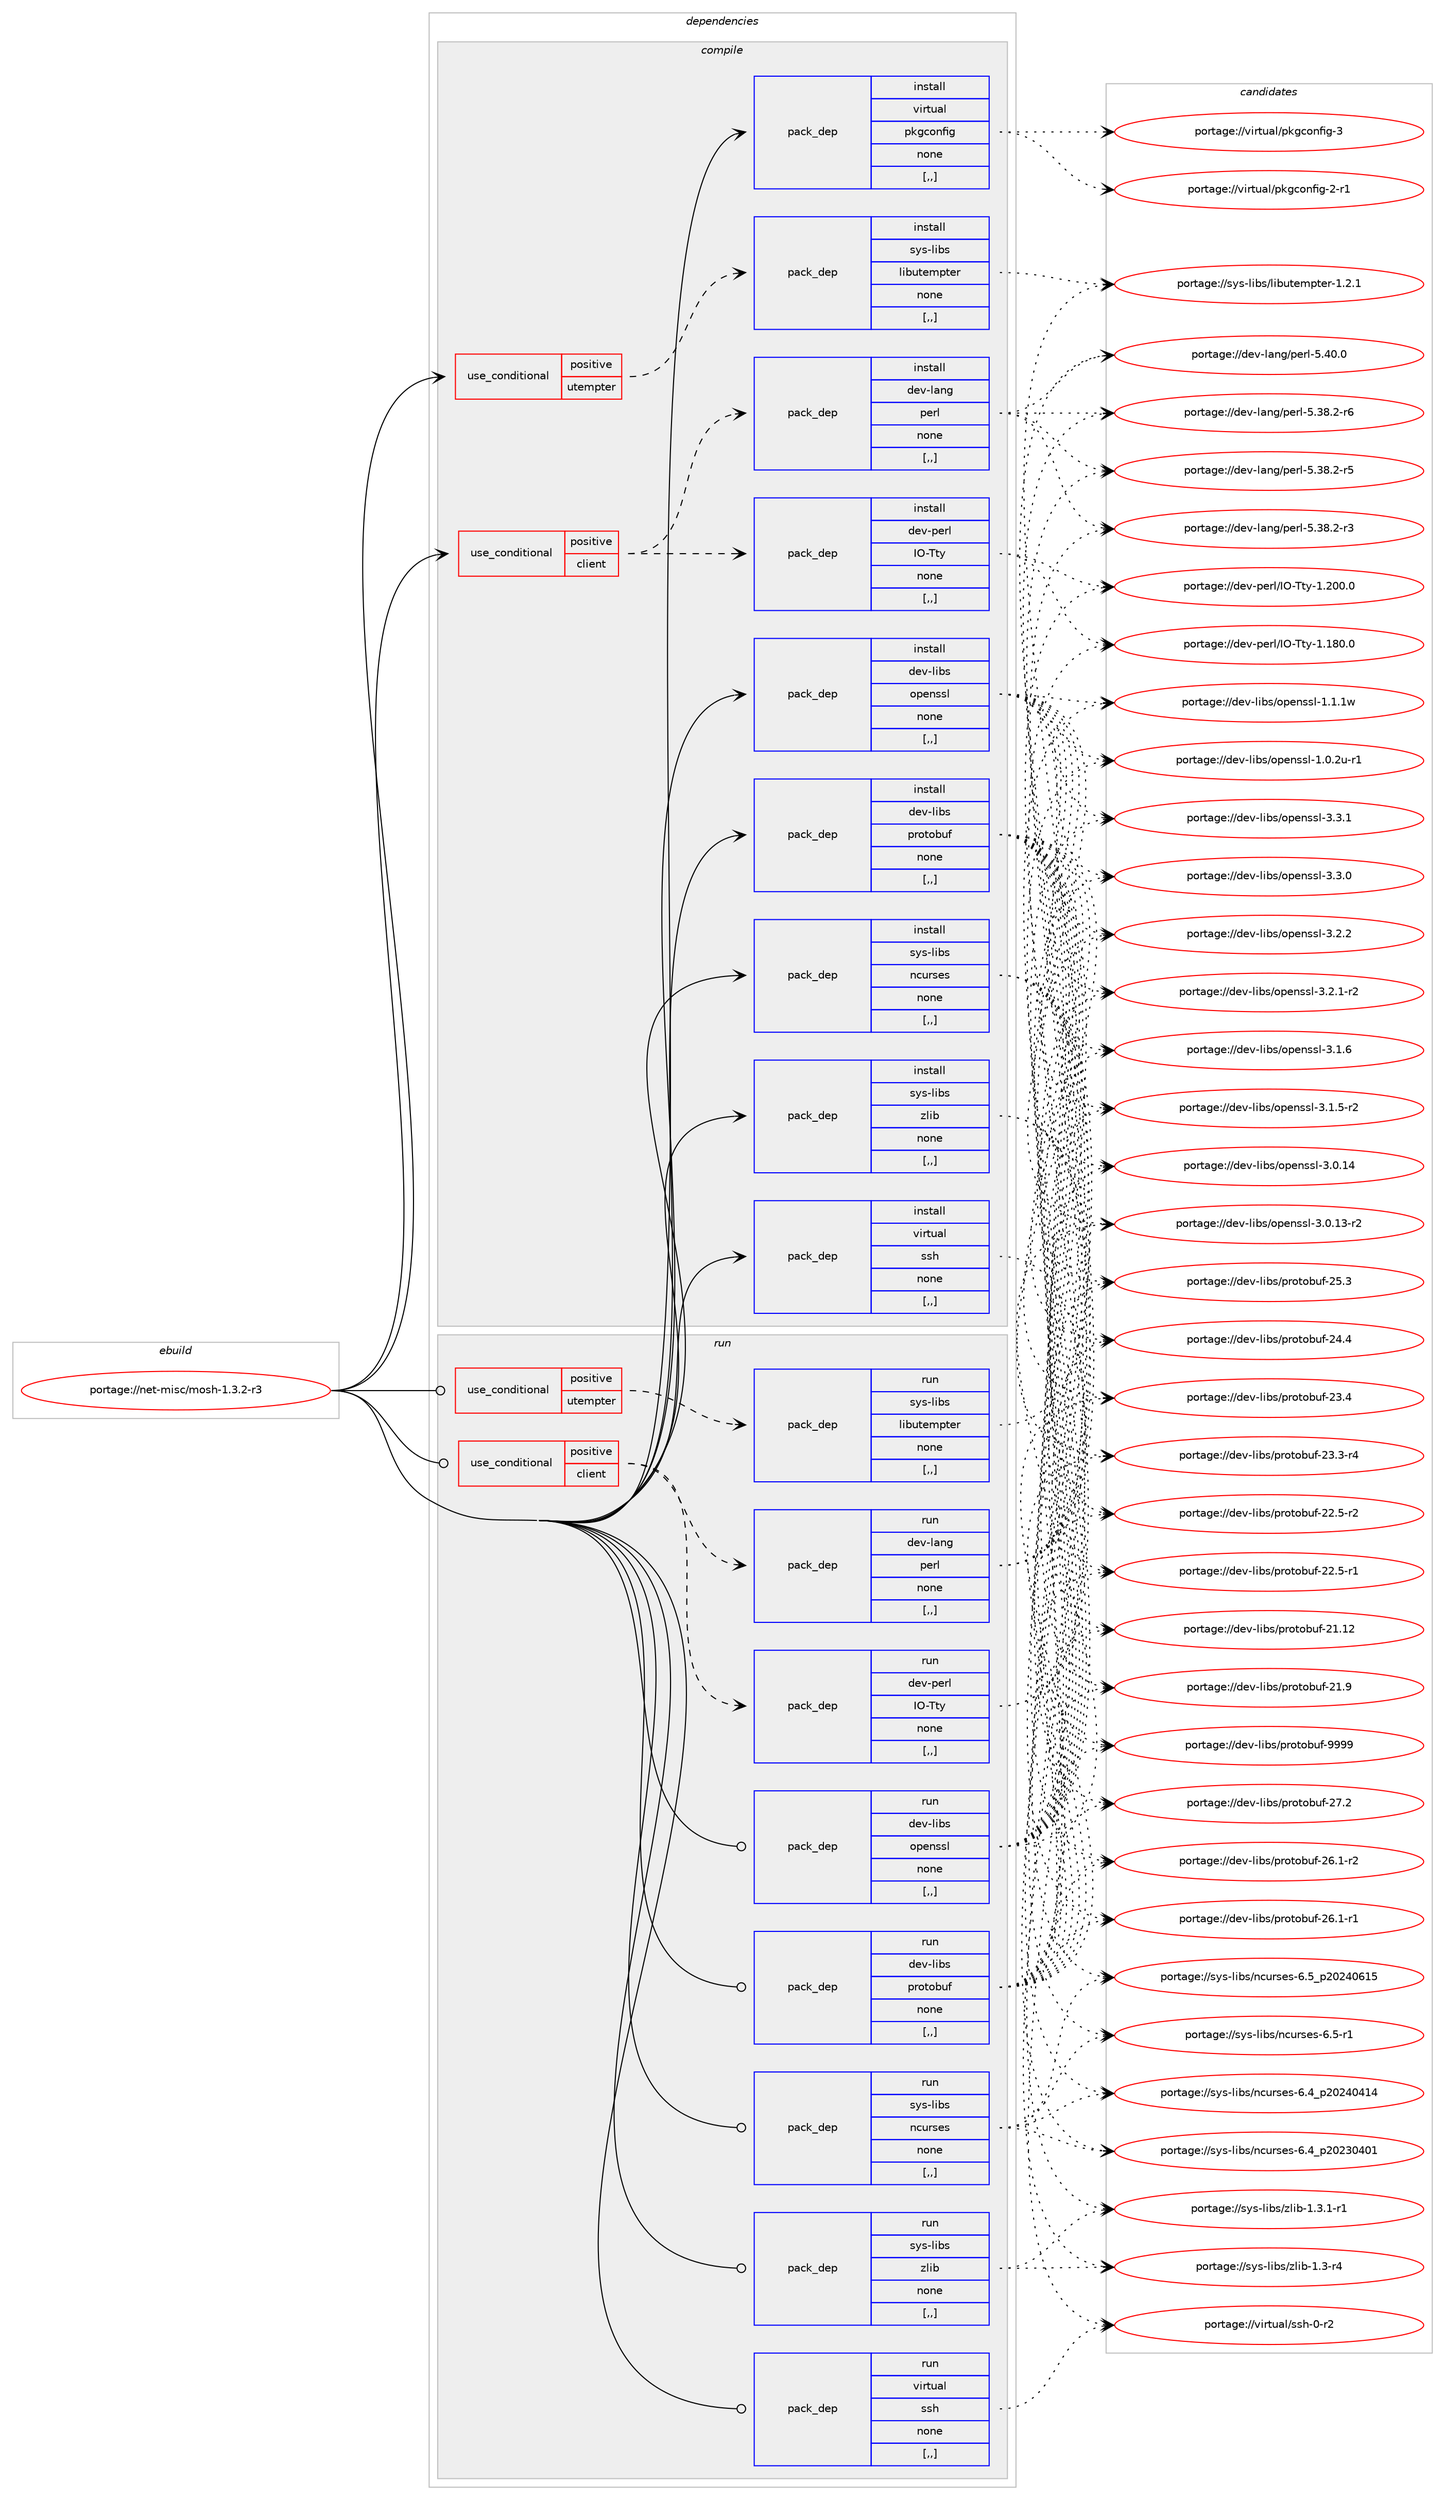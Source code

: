 digraph prolog {

# *************
# Graph options
# *************

newrank=true;
concentrate=true;
compound=true;
graph [rankdir=LR,fontname=Helvetica,fontsize=10,ranksep=1.5];#, ranksep=2.5, nodesep=0.2];
edge  [arrowhead=vee];
node  [fontname=Helvetica,fontsize=10];

# **********
# The ebuild
# **********

subgraph cluster_leftcol {
color=gray;
label=<<i>ebuild</i>>;
id [label="portage://net-misc/mosh-1.3.2-r3", color=red, width=4, href="../net-misc/mosh-1.3.2-r3.svg"];
}

# ****************
# The dependencies
# ****************

subgraph cluster_midcol {
color=gray;
label=<<i>dependencies</i>>;
subgraph cluster_compile {
fillcolor="#eeeeee";
style=filled;
label=<<i>compile</i>>;
subgraph cond97578 {
dependency370717 [label=<<TABLE BORDER="0" CELLBORDER="1" CELLSPACING="0" CELLPADDING="4"><TR><TD ROWSPAN="3" CELLPADDING="10">use_conditional</TD></TR><TR><TD>positive</TD></TR><TR><TD>client</TD></TR></TABLE>>, shape=none, color=red];
subgraph pack270452 {
dependency370718 [label=<<TABLE BORDER="0" CELLBORDER="1" CELLSPACING="0" CELLPADDING="4" WIDTH="220"><TR><TD ROWSPAN="6" CELLPADDING="30">pack_dep</TD></TR><TR><TD WIDTH="110">install</TD></TR><TR><TD>dev-lang</TD></TR><TR><TD>perl</TD></TR><TR><TD>none</TD></TR><TR><TD>[,,]</TD></TR></TABLE>>, shape=none, color=blue];
}
dependency370717:e -> dependency370718:w [weight=20,style="dashed",arrowhead="vee"];
subgraph pack270453 {
dependency370719 [label=<<TABLE BORDER="0" CELLBORDER="1" CELLSPACING="0" CELLPADDING="4" WIDTH="220"><TR><TD ROWSPAN="6" CELLPADDING="30">pack_dep</TD></TR><TR><TD WIDTH="110">install</TD></TR><TR><TD>dev-perl</TD></TR><TR><TD>IO-Tty</TD></TR><TR><TD>none</TD></TR><TR><TD>[,,]</TD></TR></TABLE>>, shape=none, color=blue];
}
dependency370717:e -> dependency370719:w [weight=20,style="dashed",arrowhead="vee"];
}
id:e -> dependency370717:w [weight=20,style="solid",arrowhead="vee"];
subgraph cond97579 {
dependency370720 [label=<<TABLE BORDER="0" CELLBORDER="1" CELLSPACING="0" CELLPADDING="4"><TR><TD ROWSPAN="3" CELLPADDING="10">use_conditional</TD></TR><TR><TD>positive</TD></TR><TR><TD>utempter</TD></TR></TABLE>>, shape=none, color=red];
subgraph pack270454 {
dependency370721 [label=<<TABLE BORDER="0" CELLBORDER="1" CELLSPACING="0" CELLPADDING="4" WIDTH="220"><TR><TD ROWSPAN="6" CELLPADDING="30">pack_dep</TD></TR><TR><TD WIDTH="110">install</TD></TR><TR><TD>sys-libs</TD></TR><TR><TD>libutempter</TD></TR><TR><TD>none</TD></TR><TR><TD>[,,]</TD></TR></TABLE>>, shape=none, color=blue];
}
dependency370720:e -> dependency370721:w [weight=20,style="dashed",arrowhead="vee"];
}
id:e -> dependency370720:w [weight=20,style="solid",arrowhead="vee"];
subgraph pack270455 {
dependency370722 [label=<<TABLE BORDER="0" CELLBORDER="1" CELLSPACING="0" CELLPADDING="4" WIDTH="220"><TR><TD ROWSPAN="6" CELLPADDING="30">pack_dep</TD></TR><TR><TD WIDTH="110">install</TD></TR><TR><TD>dev-libs</TD></TR><TR><TD>openssl</TD></TR><TR><TD>none</TD></TR><TR><TD>[,,]</TD></TR></TABLE>>, shape=none, color=blue];
}
id:e -> dependency370722:w [weight=20,style="solid",arrowhead="vee"];
subgraph pack270456 {
dependency370723 [label=<<TABLE BORDER="0" CELLBORDER="1" CELLSPACING="0" CELLPADDING="4" WIDTH="220"><TR><TD ROWSPAN="6" CELLPADDING="30">pack_dep</TD></TR><TR><TD WIDTH="110">install</TD></TR><TR><TD>dev-libs</TD></TR><TR><TD>protobuf</TD></TR><TR><TD>none</TD></TR><TR><TD>[,,]</TD></TR></TABLE>>, shape=none, color=blue];
}
id:e -> dependency370723:w [weight=20,style="solid",arrowhead="vee"];
subgraph pack270457 {
dependency370724 [label=<<TABLE BORDER="0" CELLBORDER="1" CELLSPACING="0" CELLPADDING="4" WIDTH="220"><TR><TD ROWSPAN="6" CELLPADDING="30">pack_dep</TD></TR><TR><TD WIDTH="110">install</TD></TR><TR><TD>sys-libs</TD></TR><TR><TD>ncurses</TD></TR><TR><TD>none</TD></TR><TR><TD>[,,]</TD></TR></TABLE>>, shape=none, color=blue];
}
id:e -> dependency370724:w [weight=20,style="solid",arrowhead="vee"];
subgraph pack270458 {
dependency370725 [label=<<TABLE BORDER="0" CELLBORDER="1" CELLSPACING="0" CELLPADDING="4" WIDTH="220"><TR><TD ROWSPAN="6" CELLPADDING="30">pack_dep</TD></TR><TR><TD WIDTH="110">install</TD></TR><TR><TD>sys-libs</TD></TR><TR><TD>zlib</TD></TR><TR><TD>none</TD></TR><TR><TD>[,,]</TD></TR></TABLE>>, shape=none, color=blue];
}
id:e -> dependency370725:w [weight=20,style="solid",arrowhead="vee"];
subgraph pack270459 {
dependency370726 [label=<<TABLE BORDER="0" CELLBORDER="1" CELLSPACING="0" CELLPADDING="4" WIDTH="220"><TR><TD ROWSPAN="6" CELLPADDING="30">pack_dep</TD></TR><TR><TD WIDTH="110">install</TD></TR><TR><TD>virtual</TD></TR><TR><TD>pkgconfig</TD></TR><TR><TD>none</TD></TR><TR><TD>[,,]</TD></TR></TABLE>>, shape=none, color=blue];
}
id:e -> dependency370726:w [weight=20,style="solid",arrowhead="vee"];
subgraph pack270460 {
dependency370727 [label=<<TABLE BORDER="0" CELLBORDER="1" CELLSPACING="0" CELLPADDING="4" WIDTH="220"><TR><TD ROWSPAN="6" CELLPADDING="30">pack_dep</TD></TR><TR><TD WIDTH="110">install</TD></TR><TR><TD>virtual</TD></TR><TR><TD>ssh</TD></TR><TR><TD>none</TD></TR><TR><TD>[,,]</TD></TR></TABLE>>, shape=none, color=blue];
}
id:e -> dependency370727:w [weight=20,style="solid",arrowhead="vee"];
}
subgraph cluster_compileandrun {
fillcolor="#eeeeee";
style=filled;
label=<<i>compile and run</i>>;
}
subgraph cluster_run {
fillcolor="#eeeeee";
style=filled;
label=<<i>run</i>>;
subgraph cond97580 {
dependency370728 [label=<<TABLE BORDER="0" CELLBORDER="1" CELLSPACING="0" CELLPADDING="4"><TR><TD ROWSPAN="3" CELLPADDING="10">use_conditional</TD></TR><TR><TD>positive</TD></TR><TR><TD>client</TD></TR></TABLE>>, shape=none, color=red];
subgraph pack270461 {
dependency370729 [label=<<TABLE BORDER="0" CELLBORDER="1" CELLSPACING="0" CELLPADDING="4" WIDTH="220"><TR><TD ROWSPAN="6" CELLPADDING="30">pack_dep</TD></TR><TR><TD WIDTH="110">run</TD></TR><TR><TD>dev-lang</TD></TR><TR><TD>perl</TD></TR><TR><TD>none</TD></TR><TR><TD>[,,]</TD></TR></TABLE>>, shape=none, color=blue];
}
dependency370728:e -> dependency370729:w [weight=20,style="dashed",arrowhead="vee"];
subgraph pack270462 {
dependency370730 [label=<<TABLE BORDER="0" CELLBORDER="1" CELLSPACING="0" CELLPADDING="4" WIDTH="220"><TR><TD ROWSPAN="6" CELLPADDING="30">pack_dep</TD></TR><TR><TD WIDTH="110">run</TD></TR><TR><TD>dev-perl</TD></TR><TR><TD>IO-Tty</TD></TR><TR><TD>none</TD></TR><TR><TD>[,,]</TD></TR></TABLE>>, shape=none, color=blue];
}
dependency370728:e -> dependency370730:w [weight=20,style="dashed",arrowhead="vee"];
}
id:e -> dependency370728:w [weight=20,style="solid",arrowhead="odot"];
subgraph cond97581 {
dependency370731 [label=<<TABLE BORDER="0" CELLBORDER="1" CELLSPACING="0" CELLPADDING="4"><TR><TD ROWSPAN="3" CELLPADDING="10">use_conditional</TD></TR><TR><TD>positive</TD></TR><TR><TD>utempter</TD></TR></TABLE>>, shape=none, color=red];
subgraph pack270463 {
dependency370732 [label=<<TABLE BORDER="0" CELLBORDER="1" CELLSPACING="0" CELLPADDING="4" WIDTH="220"><TR><TD ROWSPAN="6" CELLPADDING="30">pack_dep</TD></TR><TR><TD WIDTH="110">run</TD></TR><TR><TD>sys-libs</TD></TR><TR><TD>libutempter</TD></TR><TR><TD>none</TD></TR><TR><TD>[,,]</TD></TR></TABLE>>, shape=none, color=blue];
}
dependency370731:e -> dependency370732:w [weight=20,style="dashed",arrowhead="vee"];
}
id:e -> dependency370731:w [weight=20,style="solid",arrowhead="odot"];
subgraph pack270464 {
dependency370733 [label=<<TABLE BORDER="0" CELLBORDER="1" CELLSPACING="0" CELLPADDING="4" WIDTH="220"><TR><TD ROWSPAN="6" CELLPADDING="30">pack_dep</TD></TR><TR><TD WIDTH="110">run</TD></TR><TR><TD>dev-libs</TD></TR><TR><TD>openssl</TD></TR><TR><TD>none</TD></TR><TR><TD>[,,]</TD></TR></TABLE>>, shape=none, color=blue];
}
id:e -> dependency370733:w [weight=20,style="solid",arrowhead="odot"];
subgraph pack270465 {
dependency370734 [label=<<TABLE BORDER="0" CELLBORDER="1" CELLSPACING="0" CELLPADDING="4" WIDTH="220"><TR><TD ROWSPAN="6" CELLPADDING="30">pack_dep</TD></TR><TR><TD WIDTH="110">run</TD></TR><TR><TD>dev-libs</TD></TR><TR><TD>protobuf</TD></TR><TR><TD>none</TD></TR><TR><TD>[,,]</TD></TR></TABLE>>, shape=none, color=blue];
}
id:e -> dependency370734:w [weight=20,style="solid",arrowhead="odot"];
subgraph pack270466 {
dependency370735 [label=<<TABLE BORDER="0" CELLBORDER="1" CELLSPACING="0" CELLPADDING="4" WIDTH="220"><TR><TD ROWSPAN="6" CELLPADDING="30">pack_dep</TD></TR><TR><TD WIDTH="110">run</TD></TR><TR><TD>sys-libs</TD></TR><TR><TD>ncurses</TD></TR><TR><TD>none</TD></TR><TR><TD>[,,]</TD></TR></TABLE>>, shape=none, color=blue];
}
id:e -> dependency370735:w [weight=20,style="solid",arrowhead="odot"];
subgraph pack270467 {
dependency370736 [label=<<TABLE BORDER="0" CELLBORDER="1" CELLSPACING="0" CELLPADDING="4" WIDTH="220"><TR><TD ROWSPAN="6" CELLPADDING="30">pack_dep</TD></TR><TR><TD WIDTH="110">run</TD></TR><TR><TD>sys-libs</TD></TR><TR><TD>zlib</TD></TR><TR><TD>none</TD></TR><TR><TD>[,,]</TD></TR></TABLE>>, shape=none, color=blue];
}
id:e -> dependency370736:w [weight=20,style="solid",arrowhead="odot"];
subgraph pack270468 {
dependency370737 [label=<<TABLE BORDER="0" CELLBORDER="1" CELLSPACING="0" CELLPADDING="4" WIDTH="220"><TR><TD ROWSPAN="6" CELLPADDING="30">pack_dep</TD></TR><TR><TD WIDTH="110">run</TD></TR><TR><TD>virtual</TD></TR><TR><TD>ssh</TD></TR><TR><TD>none</TD></TR><TR><TD>[,,]</TD></TR></TABLE>>, shape=none, color=blue];
}
id:e -> dependency370737:w [weight=20,style="solid",arrowhead="odot"];
}
}

# **************
# The candidates
# **************

subgraph cluster_choices {
rank=same;
color=gray;
label=<<i>candidates</i>>;

subgraph choice270452 {
color=black;
nodesep=1;
choice10010111845108971101034711210111410845534652484648 [label="portage://dev-lang/perl-5.40.0", color=red, width=4,href="../dev-lang/perl-5.40.0.svg"];
choice100101118451089711010347112101114108455346515646504511454 [label="portage://dev-lang/perl-5.38.2-r6", color=red, width=4,href="../dev-lang/perl-5.38.2-r6.svg"];
choice100101118451089711010347112101114108455346515646504511453 [label="portage://dev-lang/perl-5.38.2-r5", color=red, width=4,href="../dev-lang/perl-5.38.2-r5.svg"];
choice100101118451089711010347112101114108455346515646504511451 [label="portage://dev-lang/perl-5.38.2-r3", color=red, width=4,href="../dev-lang/perl-5.38.2-r3.svg"];
dependency370718:e -> choice10010111845108971101034711210111410845534652484648:w [style=dotted,weight="100"];
dependency370718:e -> choice100101118451089711010347112101114108455346515646504511454:w [style=dotted,weight="100"];
dependency370718:e -> choice100101118451089711010347112101114108455346515646504511453:w [style=dotted,weight="100"];
dependency370718:e -> choice100101118451089711010347112101114108455346515646504511451:w [style=dotted,weight="100"];
}
subgraph choice270453 {
color=black;
nodesep=1;
choice1001011184511210111410847737945841161214549465048484648 [label="portage://dev-perl/IO-Tty-1.200.0", color=red, width=4,href="../dev-perl/IO-Tty-1.200.0.svg"];
choice1001011184511210111410847737945841161214549464956484648 [label="portage://dev-perl/IO-Tty-1.180.0", color=red, width=4,href="../dev-perl/IO-Tty-1.180.0.svg"];
dependency370719:e -> choice1001011184511210111410847737945841161214549465048484648:w [style=dotted,weight="100"];
dependency370719:e -> choice1001011184511210111410847737945841161214549464956484648:w [style=dotted,weight="100"];
}
subgraph choice270454 {
color=black;
nodesep=1;
choice11512111545108105981154710810598117116101109112116101114454946504649 [label="portage://sys-libs/libutempter-1.2.1", color=red, width=4,href="../sys-libs/libutempter-1.2.1.svg"];
dependency370721:e -> choice11512111545108105981154710810598117116101109112116101114454946504649:w [style=dotted,weight="100"];
}
subgraph choice270455 {
color=black;
nodesep=1;
choice100101118451081059811547111112101110115115108455146514649 [label="portage://dev-libs/openssl-3.3.1", color=red, width=4,href="../dev-libs/openssl-3.3.1.svg"];
choice100101118451081059811547111112101110115115108455146514648 [label="portage://dev-libs/openssl-3.3.0", color=red, width=4,href="../dev-libs/openssl-3.3.0.svg"];
choice100101118451081059811547111112101110115115108455146504650 [label="portage://dev-libs/openssl-3.2.2", color=red, width=4,href="../dev-libs/openssl-3.2.2.svg"];
choice1001011184510810598115471111121011101151151084551465046494511450 [label="portage://dev-libs/openssl-3.2.1-r2", color=red, width=4,href="../dev-libs/openssl-3.2.1-r2.svg"];
choice100101118451081059811547111112101110115115108455146494654 [label="portage://dev-libs/openssl-3.1.6", color=red, width=4,href="../dev-libs/openssl-3.1.6.svg"];
choice1001011184510810598115471111121011101151151084551464946534511450 [label="portage://dev-libs/openssl-3.1.5-r2", color=red, width=4,href="../dev-libs/openssl-3.1.5-r2.svg"];
choice10010111845108105981154711111210111011511510845514648464952 [label="portage://dev-libs/openssl-3.0.14", color=red, width=4,href="../dev-libs/openssl-3.0.14.svg"];
choice100101118451081059811547111112101110115115108455146484649514511450 [label="portage://dev-libs/openssl-3.0.13-r2", color=red, width=4,href="../dev-libs/openssl-3.0.13-r2.svg"];
choice100101118451081059811547111112101110115115108454946494649119 [label="portage://dev-libs/openssl-1.1.1w", color=red, width=4,href="../dev-libs/openssl-1.1.1w.svg"];
choice1001011184510810598115471111121011101151151084549464846501174511449 [label="portage://dev-libs/openssl-1.0.2u-r1", color=red, width=4,href="../dev-libs/openssl-1.0.2u-r1.svg"];
dependency370722:e -> choice100101118451081059811547111112101110115115108455146514649:w [style=dotted,weight="100"];
dependency370722:e -> choice100101118451081059811547111112101110115115108455146514648:w [style=dotted,weight="100"];
dependency370722:e -> choice100101118451081059811547111112101110115115108455146504650:w [style=dotted,weight="100"];
dependency370722:e -> choice1001011184510810598115471111121011101151151084551465046494511450:w [style=dotted,weight="100"];
dependency370722:e -> choice100101118451081059811547111112101110115115108455146494654:w [style=dotted,weight="100"];
dependency370722:e -> choice1001011184510810598115471111121011101151151084551464946534511450:w [style=dotted,weight="100"];
dependency370722:e -> choice10010111845108105981154711111210111011511510845514648464952:w [style=dotted,weight="100"];
dependency370722:e -> choice100101118451081059811547111112101110115115108455146484649514511450:w [style=dotted,weight="100"];
dependency370722:e -> choice100101118451081059811547111112101110115115108454946494649119:w [style=dotted,weight="100"];
dependency370722:e -> choice1001011184510810598115471111121011101151151084549464846501174511449:w [style=dotted,weight="100"];
}
subgraph choice270456 {
color=black;
nodesep=1;
choice100101118451081059811547112114111116111981171024557575757 [label="portage://dev-libs/protobuf-9999", color=red, width=4,href="../dev-libs/protobuf-9999.svg"];
choice100101118451081059811547112114111116111981171024550554650 [label="portage://dev-libs/protobuf-27.2", color=red, width=4,href="../dev-libs/protobuf-27.2.svg"];
choice1001011184510810598115471121141111161119811710245505446494511450 [label="portage://dev-libs/protobuf-26.1-r2", color=red, width=4,href="../dev-libs/protobuf-26.1-r2.svg"];
choice1001011184510810598115471121141111161119811710245505446494511449 [label="portage://dev-libs/protobuf-26.1-r1", color=red, width=4,href="../dev-libs/protobuf-26.1-r1.svg"];
choice100101118451081059811547112114111116111981171024550534651 [label="portage://dev-libs/protobuf-25.3", color=red, width=4,href="../dev-libs/protobuf-25.3.svg"];
choice100101118451081059811547112114111116111981171024550524652 [label="portage://dev-libs/protobuf-24.4", color=red, width=4,href="../dev-libs/protobuf-24.4.svg"];
choice100101118451081059811547112114111116111981171024550514652 [label="portage://dev-libs/protobuf-23.4", color=red, width=4,href="../dev-libs/protobuf-23.4.svg"];
choice1001011184510810598115471121141111161119811710245505146514511452 [label="portage://dev-libs/protobuf-23.3-r4", color=red, width=4,href="../dev-libs/protobuf-23.3-r4.svg"];
choice1001011184510810598115471121141111161119811710245505046534511450 [label="portage://dev-libs/protobuf-22.5-r2", color=red, width=4,href="../dev-libs/protobuf-22.5-r2.svg"];
choice1001011184510810598115471121141111161119811710245505046534511449 [label="portage://dev-libs/protobuf-22.5-r1", color=red, width=4,href="../dev-libs/protobuf-22.5-r1.svg"];
choice10010111845108105981154711211411111611198117102455049464950 [label="portage://dev-libs/protobuf-21.12", color=red, width=4,href="../dev-libs/protobuf-21.12.svg"];
choice100101118451081059811547112114111116111981171024550494657 [label="portage://dev-libs/protobuf-21.9", color=red, width=4,href="../dev-libs/protobuf-21.9.svg"];
dependency370723:e -> choice100101118451081059811547112114111116111981171024557575757:w [style=dotted,weight="100"];
dependency370723:e -> choice100101118451081059811547112114111116111981171024550554650:w [style=dotted,weight="100"];
dependency370723:e -> choice1001011184510810598115471121141111161119811710245505446494511450:w [style=dotted,weight="100"];
dependency370723:e -> choice1001011184510810598115471121141111161119811710245505446494511449:w [style=dotted,weight="100"];
dependency370723:e -> choice100101118451081059811547112114111116111981171024550534651:w [style=dotted,weight="100"];
dependency370723:e -> choice100101118451081059811547112114111116111981171024550524652:w [style=dotted,weight="100"];
dependency370723:e -> choice100101118451081059811547112114111116111981171024550514652:w [style=dotted,weight="100"];
dependency370723:e -> choice1001011184510810598115471121141111161119811710245505146514511452:w [style=dotted,weight="100"];
dependency370723:e -> choice1001011184510810598115471121141111161119811710245505046534511450:w [style=dotted,weight="100"];
dependency370723:e -> choice1001011184510810598115471121141111161119811710245505046534511449:w [style=dotted,weight="100"];
dependency370723:e -> choice10010111845108105981154711211411111611198117102455049464950:w [style=dotted,weight="100"];
dependency370723:e -> choice100101118451081059811547112114111116111981171024550494657:w [style=dotted,weight="100"];
}
subgraph choice270457 {
color=black;
nodesep=1;
choice1151211154510810598115471109911711411510111545544653951125048505248544953 [label="portage://sys-libs/ncurses-6.5_p20240615", color=red, width=4,href="../sys-libs/ncurses-6.5_p20240615.svg"];
choice11512111545108105981154711099117114115101115455446534511449 [label="portage://sys-libs/ncurses-6.5-r1", color=red, width=4,href="../sys-libs/ncurses-6.5-r1.svg"];
choice1151211154510810598115471109911711411510111545544652951125048505248524952 [label="portage://sys-libs/ncurses-6.4_p20240414", color=red, width=4,href="../sys-libs/ncurses-6.4_p20240414.svg"];
choice1151211154510810598115471109911711411510111545544652951125048505148524849 [label="portage://sys-libs/ncurses-6.4_p20230401", color=red, width=4,href="../sys-libs/ncurses-6.4_p20230401.svg"];
dependency370724:e -> choice1151211154510810598115471109911711411510111545544653951125048505248544953:w [style=dotted,weight="100"];
dependency370724:e -> choice11512111545108105981154711099117114115101115455446534511449:w [style=dotted,weight="100"];
dependency370724:e -> choice1151211154510810598115471109911711411510111545544652951125048505248524952:w [style=dotted,weight="100"];
dependency370724:e -> choice1151211154510810598115471109911711411510111545544652951125048505148524849:w [style=dotted,weight="100"];
}
subgraph choice270458 {
color=black;
nodesep=1;
choice115121115451081059811547122108105984549465146494511449 [label="portage://sys-libs/zlib-1.3.1-r1", color=red, width=4,href="../sys-libs/zlib-1.3.1-r1.svg"];
choice11512111545108105981154712210810598454946514511452 [label="portage://sys-libs/zlib-1.3-r4", color=red, width=4,href="../sys-libs/zlib-1.3-r4.svg"];
dependency370725:e -> choice115121115451081059811547122108105984549465146494511449:w [style=dotted,weight="100"];
dependency370725:e -> choice11512111545108105981154712210810598454946514511452:w [style=dotted,weight="100"];
}
subgraph choice270459 {
color=black;
nodesep=1;
choice1181051141161179710847112107103991111101021051034551 [label="portage://virtual/pkgconfig-3", color=red, width=4,href="../virtual/pkgconfig-3.svg"];
choice11810511411611797108471121071039911111010210510345504511449 [label="portage://virtual/pkgconfig-2-r1", color=red, width=4,href="../virtual/pkgconfig-2-r1.svg"];
dependency370726:e -> choice1181051141161179710847112107103991111101021051034551:w [style=dotted,weight="100"];
dependency370726:e -> choice11810511411611797108471121071039911111010210510345504511449:w [style=dotted,weight="100"];
}
subgraph choice270460 {
color=black;
nodesep=1;
choice118105114116117971084711511510445484511450 [label="portage://virtual/ssh-0-r2", color=red, width=4,href="../virtual/ssh-0-r2.svg"];
dependency370727:e -> choice118105114116117971084711511510445484511450:w [style=dotted,weight="100"];
}
subgraph choice270461 {
color=black;
nodesep=1;
choice10010111845108971101034711210111410845534652484648 [label="portage://dev-lang/perl-5.40.0", color=red, width=4,href="../dev-lang/perl-5.40.0.svg"];
choice100101118451089711010347112101114108455346515646504511454 [label="portage://dev-lang/perl-5.38.2-r6", color=red, width=4,href="../dev-lang/perl-5.38.2-r6.svg"];
choice100101118451089711010347112101114108455346515646504511453 [label="portage://dev-lang/perl-5.38.2-r5", color=red, width=4,href="../dev-lang/perl-5.38.2-r5.svg"];
choice100101118451089711010347112101114108455346515646504511451 [label="portage://dev-lang/perl-5.38.2-r3", color=red, width=4,href="../dev-lang/perl-5.38.2-r3.svg"];
dependency370729:e -> choice10010111845108971101034711210111410845534652484648:w [style=dotted,weight="100"];
dependency370729:e -> choice100101118451089711010347112101114108455346515646504511454:w [style=dotted,weight="100"];
dependency370729:e -> choice100101118451089711010347112101114108455346515646504511453:w [style=dotted,weight="100"];
dependency370729:e -> choice100101118451089711010347112101114108455346515646504511451:w [style=dotted,weight="100"];
}
subgraph choice270462 {
color=black;
nodesep=1;
choice1001011184511210111410847737945841161214549465048484648 [label="portage://dev-perl/IO-Tty-1.200.0", color=red, width=4,href="../dev-perl/IO-Tty-1.200.0.svg"];
choice1001011184511210111410847737945841161214549464956484648 [label="portage://dev-perl/IO-Tty-1.180.0", color=red, width=4,href="../dev-perl/IO-Tty-1.180.0.svg"];
dependency370730:e -> choice1001011184511210111410847737945841161214549465048484648:w [style=dotted,weight="100"];
dependency370730:e -> choice1001011184511210111410847737945841161214549464956484648:w [style=dotted,weight="100"];
}
subgraph choice270463 {
color=black;
nodesep=1;
choice11512111545108105981154710810598117116101109112116101114454946504649 [label="portage://sys-libs/libutempter-1.2.1", color=red, width=4,href="../sys-libs/libutempter-1.2.1.svg"];
dependency370732:e -> choice11512111545108105981154710810598117116101109112116101114454946504649:w [style=dotted,weight="100"];
}
subgraph choice270464 {
color=black;
nodesep=1;
choice100101118451081059811547111112101110115115108455146514649 [label="portage://dev-libs/openssl-3.3.1", color=red, width=4,href="../dev-libs/openssl-3.3.1.svg"];
choice100101118451081059811547111112101110115115108455146514648 [label="portage://dev-libs/openssl-3.3.0", color=red, width=4,href="../dev-libs/openssl-3.3.0.svg"];
choice100101118451081059811547111112101110115115108455146504650 [label="portage://dev-libs/openssl-3.2.2", color=red, width=4,href="../dev-libs/openssl-3.2.2.svg"];
choice1001011184510810598115471111121011101151151084551465046494511450 [label="portage://dev-libs/openssl-3.2.1-r2", color=red, width=4,href="../dev-libs/openssl-3.2.1-r2.svg"];
choice100101118451081059811547111112101110115115108455146494654 [label="portage://dev-libs/openssl-3.1.6", color=red, width=4,href="../dev-libs/openssl-3.1.6.svg"];
choice1001011184510810598115471111121011101151151084551464946534511450 [label="portage://dev-libs/openssl-3.1.5-r2", color=red, width=4,href="../dev-libs/openssl-3.1.5-r2.svg"];
choice10010111845108105981154711111210111011511510845514648464952 [label="portage://dev-libs/openssl-3.0.14", color=red, width=4,href="../dev-libs/openssl-3.0.14.svg"];
choice100101118451081059811547111112101110115115108455146484649514511450 [label="portage://dev-libs/openssl-3.0.13-r2", color=red, width=4,href="../dev-libs/openssl-3.0.13-r2.svg"];
choice100101118451081059811547111112101110115115108454946494649119 [label="portage://dev-libs/openssl-1.1.1w", color=red, width=4,href="../dev-libs/openssl-1.1.1w.svg"];
choice1001011184510810598115471111121011101151151084549464846501174511449 [label="portage://dev-libs/openssl-1.0.2u-r1", color=red, width=4,href="../dev-libs/openssl-1.0.2u-r1.svg"];
dependency370733:e -> choice100101118451081059811547111112101110115115108455146514649:w [style=dotted,weight="100"];
dependency370733:e -> choice100101118451081059811547111112101110115115108455146514648:w [style=dotted,weight="100"];
dependency370733:e -> choice100101118451081059811547111112101110115115108455146504650:w [style=dotted,weight="100"];
dependency370733:e -> choice1001011184510810598115471111121011101151151084551465046494511450:w [style=dotted,weight="100"];
dependency370733:e -> choice100101118451081059811547111112101110115115108455146494654:w [style=dotted,weight="100"];
dependency370733:e -> choice1001011184510810598115471111121011101151151084551464946534511450:w [style=dotted,weight="100"];
dependency370733:e -> choice10010111845108105981154711111210111011511510845514648464952:w [style=dotted,weight="100"];
dependency370733:e -> choice100101118451081059811547111112101110115115108455146484649514511450:w [style=dotted,weight="100"];
dependency370733:e -> choice100101118451081059811547111112101110115115108454946494649119:w [style=dotted,weight="100"];
dependency370733:e -> choice1001011184510810598115471111121011101151151084549464846501174511449:w [style=dotted,weight="100"];
}
subgraph choice270465 {
color=black;
nodesep=1;
choice100101118451081059811547112114111116111981171024557575757 [label="portage://dev-libs/protobuf-9999", color=red, width=4,href="../dev-libs/protobuf-9999.svg"];
choice100101118451081059811547112114111116111981171024550554650 [label="portage://dev-libs/protobuf-27.2", color=red, width=4,href="../dev-libs/protobuf-27.2.svg"];
choice1001011184510810598115471121141111161119811710245505446494511450 [label="portage://dev-libs/protobuf-26.1-r2", color=red, width=4,href="../dev-libs/protobuf-26.1-r2.svg"];
choice1001011184510810598115471121141111161119811710245505446494511449 [label="portage://dev-libs/protobuf-26.1-r1", color=red, width=4,href="../dev-libs/protobuf-26.1-r1.svg"];
choice100101118451081059811547112114111116111981171024550534651 [label="portage://dev-libs/protobuf-25.3", color=red, width=4,href="../dev-libs/protobuf-25.3.svg"];
choice100101118451081059811547112114111116111981171024550524652 [label="portage://dev-libs/protobuf-24.4", color=red, width=4,href="../dev-libs/protobuf-24.4.svg"];
choice100101118451081059811547112114111116111981171024550514652 [label="portage://dev-libs/protobuf-23.4", color=red, width=4,href="../dev-libs/protobuf-23.4.svg"];
choice1001011184510810598115471121141111161119811710245505146514511452 [label="portage://dev-libs/protobuf-23.3-r4", color=red, width=4,href="../dev-libs/protobuf-23.3-r4.svg"];
choice1001011184510810598115471121141111161119811710245505046534511450 [label="portage://dev-libs/protobuf-22.5-r2", color=red, width=4,href="../dev-libs/protobuf-22.5-r2.svg"];
choice1001011184510810598115471121141111161119811710245505046534511449 [label="portage://dev-libs/protobuf-22.5-r1", color=red, width=4,href="../dev-libs/protobuf-22.5-r1.svg"];
choice10010111845108105981154711211411111611198117102455049464950 [label="portage://dev-libs/protobuf-21.12", color=red, width=4,href="../dev-libs/protobuf-21.12.svg"];
choice100101118451081059811547112114111116111981171024550494657 [label="portage://dev-libs/protobuf-21.9", color=red, width=4,href="../dev-libs/protobuf-21.9.svg"];
dependency370734:e -> choice100101118451081059811547112114111116111981171024557575757:w [style=dotted,weight="100"];
dependency370734:e -> choice100101118451081059811547112114111116111981171024550554650:w [style=dotted,weight="100"];
dependency370734:e -> choice1001011184510810598115471121141111161119811710245505446494511450:w [style=dotted,weight="100"];
dependency370734:e -> choice1001011184510810598115471121141111161119811710245505446494511449:w [style=dotted,weight="100"];
dependency370734:e -> choice100101118451081059811547112114111116111981171024550534651:w [style=dotted,weight="100"];
dependency370734:e -> choice100101118451081059811547112114111116111981171024550524652:w [style=dotted,weight="100"];
dependency370734:e -> choice100101118451081059811547112114111116111981171024550514652:w [style=dotted,weight="100"];
dependency370734:e -> choice1001011184510810598115471121141111161119811710245505146514511452:w [style=dotted,weight="100"];
dependency370734:e -> choice1001011184510810598115471121141111161119811710245505046534511450:w [style=dotted,weight="100"];
dependency370734:e -> choice1001011184510810598115471121141111161119811710245505046534511449:w [style=dotted,weight="100"];
dependency370734:e -> choice10010111845108105981154711211411111611198117102455049464950:w [style=dotted,weight="100"];
dependency370734:e -> choice100101118451081059811547112114111116111981171024550494657:w [style=dotted,weight="100"];
}
subgraph choice270466 {
color=black;
nodesep=1;
choice1151211154510810598115471109911711411510111545544653951125048505248544953 [label="portage://sys-libs/ncurses-6.5_p20240615", color=red, width=4,href="../sys-libs/ncurses-6.5_p20240615.svg"];
choice11512111545108105981154711099117114115101115455446534511449 [label="portage://sys-libs/ncurses-6.5-r1", color=red, width=4,href="../sys-libs/ncurses-6.5-r1.svg"];
choice1151211154510810598115471109911711411510111545544652951125048505248524952 [label="portage://sys-libs/ncurses-6.4_p20240414", color=red, width=4,href="../sys-libs/ncurses-6.4_p20240414.svg"];
choice1151211154510810598115471109911711411510111545544652951125048505148524849 [label="portage://sys-libs/ncurses-6.4_p20230401", color=red, width=4,href="../sys-libs/ncurses-6.4_p20230401.svg"];
dependency370735:e -> choice1151211154510810598115471109911711411510111545544653951125048505248544953:w [style=dotted,weight="100"];
dependency370735:e -> choice11512111545108105981154711099117114115101115455446534511449:w [style=dotted,weight="100"];
dependency370735:e -> choice1151211154510810598115471109911711411510111545544652951125048505248524952:w [style=dotted,weight="100"];
dependency370735:e -> choice1151211154510810598115471109911711411510111545544652951125048505148524849:w [style=dotted,weight="100"];
}
subgraph choice270467 {
color=black;
nodesep=1;
choice115121115451081059811547122108105984549465146494511449 [label="portage://sys-libs/zlib-1.3.1-r1", color=red, width=4,href="../sys-libs/zlib-1.3.1-r1.svg"];
choice11512111545108105981154712210810598454946514511452 [label="portage://sys-libs/zlib-1.3-r4", color=red, width=4,href="../sys-libs/zlib-1.3-r4.svg"];
dependency370736:e -> choice115121115451081059811547122108105984549465146494511449:w [style=dotted,weight="100"];
dependency370736:e -> choice11512111545108105981154712210810598454946514511452:w [style=dotted,weight="100"];
}
subgraph choice270468 {
color=black;
nodesep=1;
choice118105114116117971084711511510445484511450 [label="portage://virtual/ssh-0-r2", color=red, width=4,href="../virtual/ssh-0-r2.svg"];
dependency370737:e -> choice118105114116117971084711511510445484511450:w [style=dotted,weight="100"];
}
}

}
